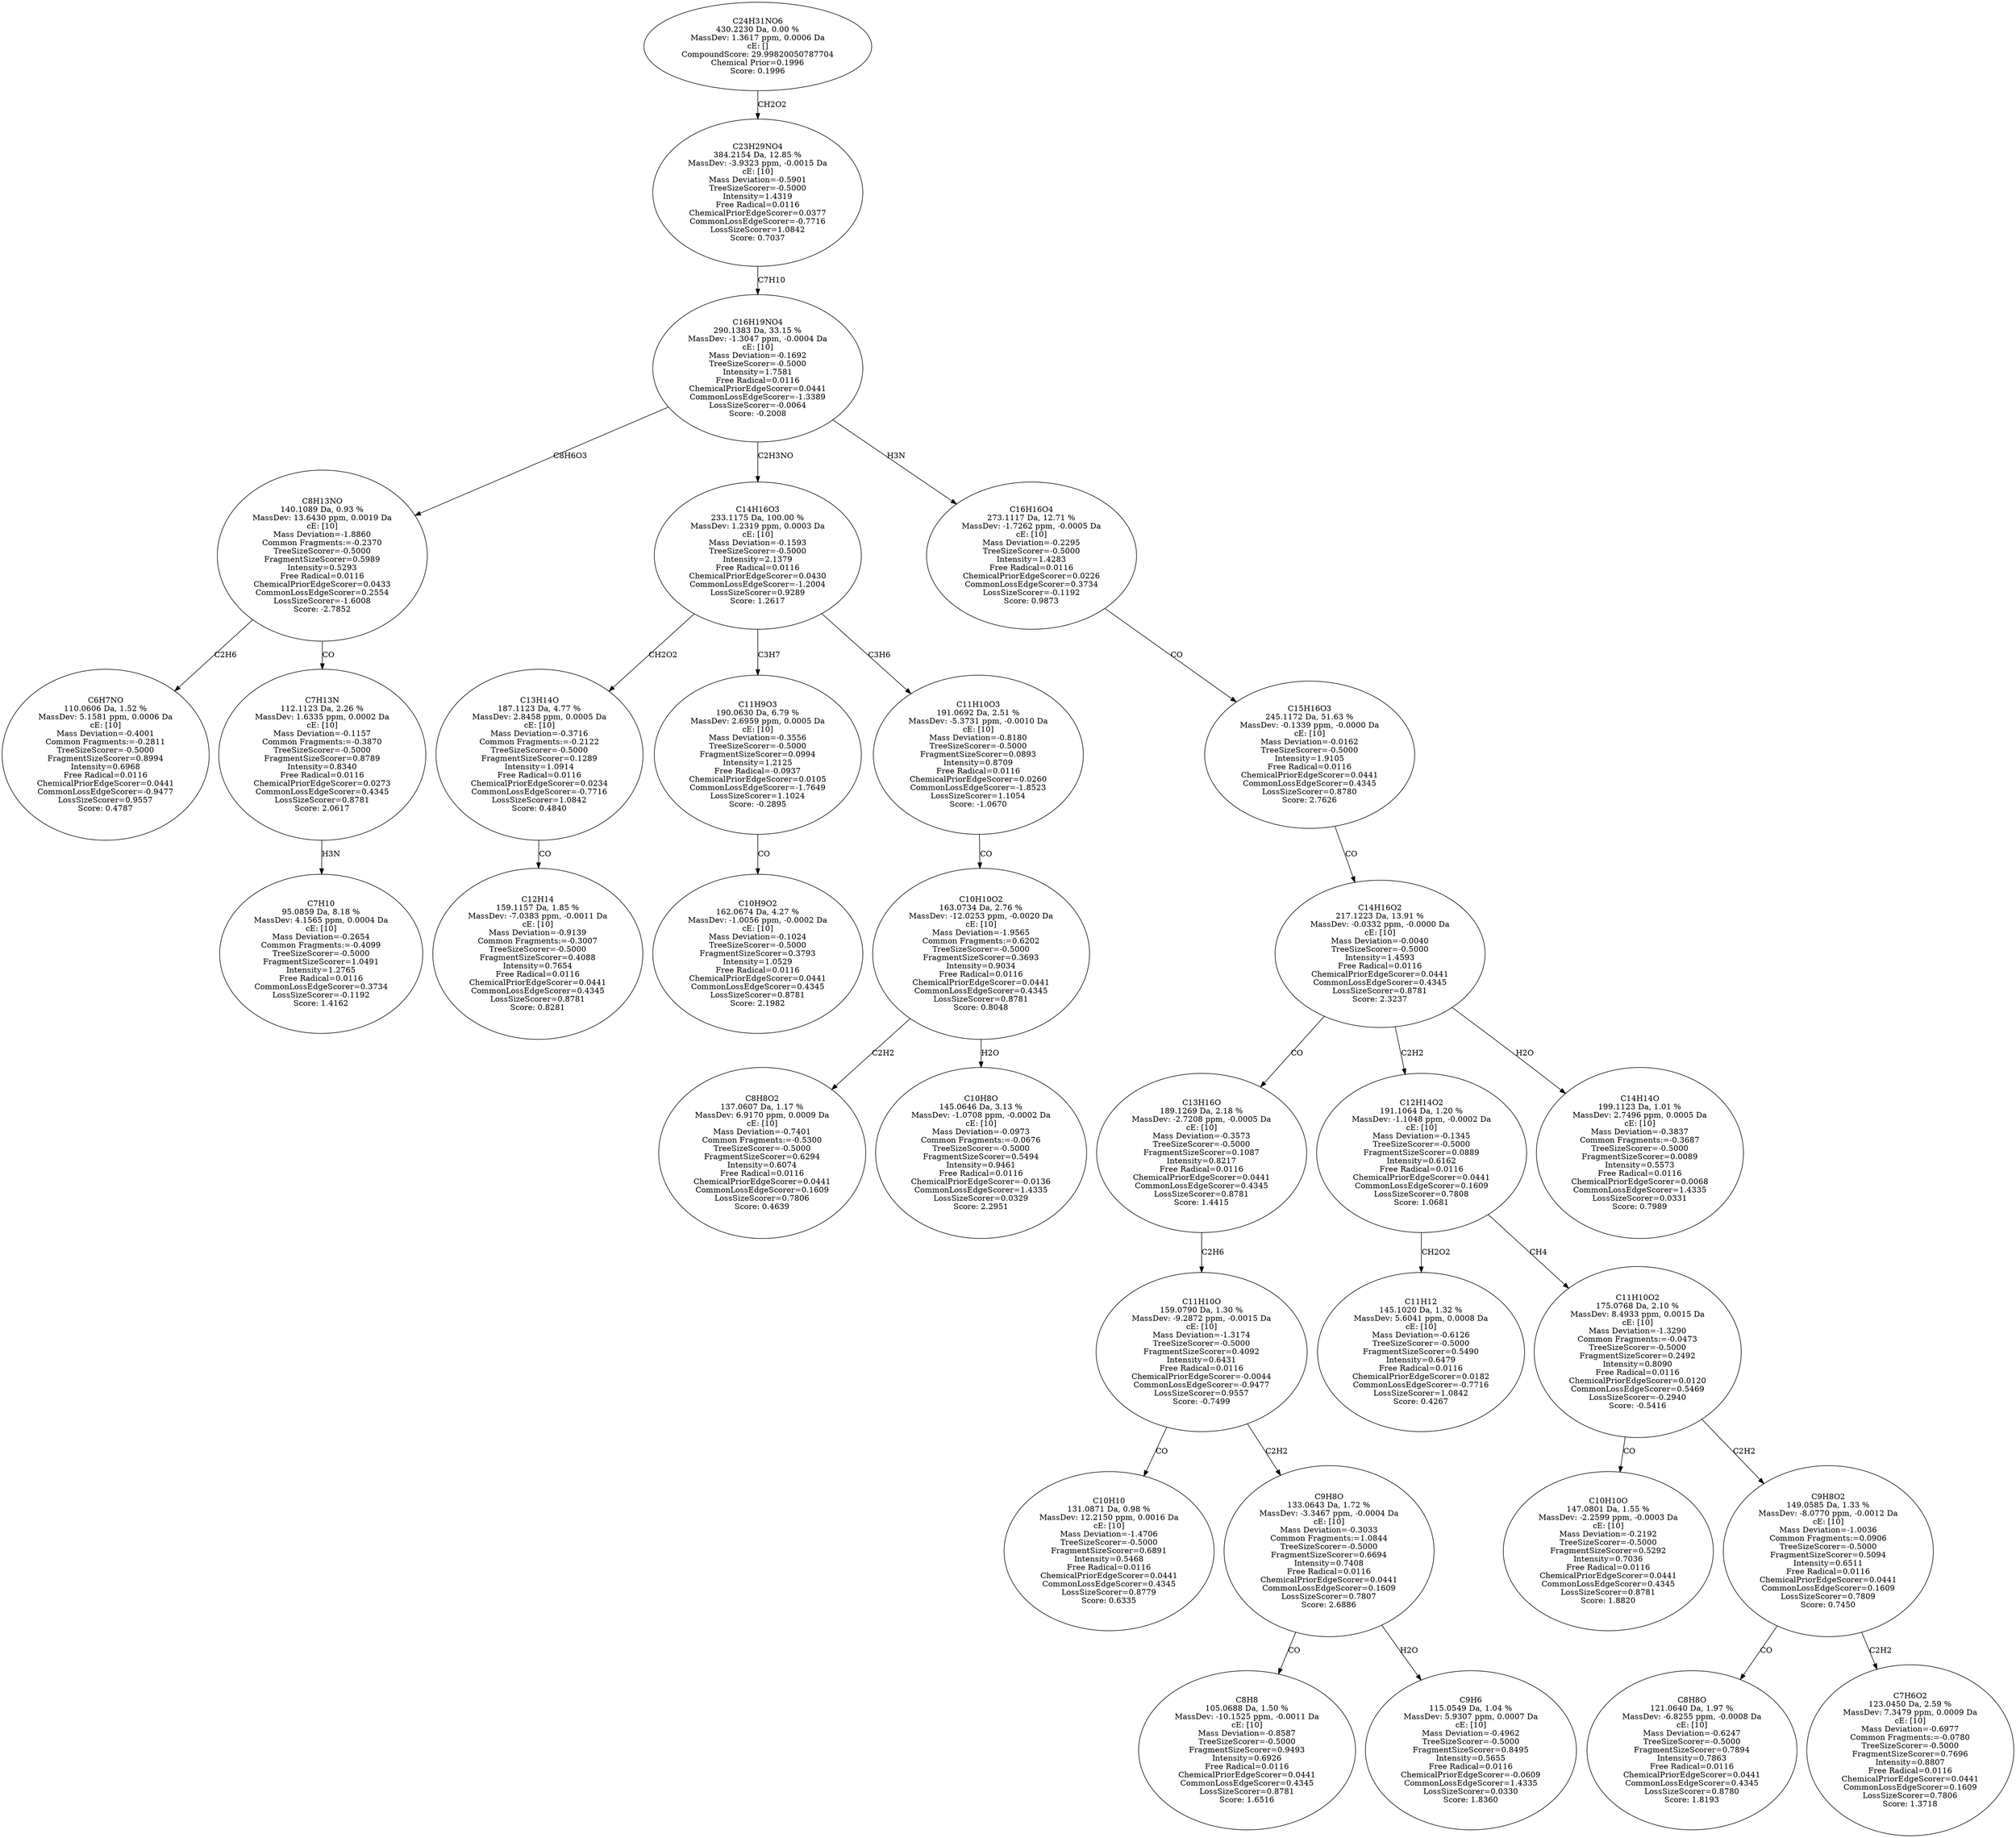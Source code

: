 strict digraph {
v1 [label="C6H7NO\n110.0606 Da, 1.52 %\nMassDev: 5.1581 ppm, 0.0006 Da\ncE: [10]\nMass Deviation=-0.4001\nCommon Fragments:=-0.2811\nTreeSizeScorer=-0.5000\nFragmentSizeScorer=0.8994\nIntensity=0.6968\nFree Radical=0.0116\nChemicalPriorEdgeScorer=0.0441\nCommonLossEdgeScorer=-0.9477\nLossSizeScorer=0.9557\nScore: 0.4787"];
v2 [label="C7H10\n95.0859 Da, 8.18 %\nMassDev: 4.1565 ppm, 0.0004 Da\ncE: [10]\nMass Deviation=-0.2654\nCommon Fragments:=-0.4099\nTreeSizeScorer=-0.5000\nFragmentSizeScorer=1.0491\nIntensity=1.2765\nFree Radical=0.0116\nCommonLossEdgeScorer=0.3734\nLossSizeScorer=-0.1192\nScore: 1.4162"];
v3 [label="C7H13N\n112.1123 Da, 2.26 %\nMassDev: 1.6335 ppm, 0.0002 Da\ncE: [10]\nMass Deviation=-0.1157\nCommon Fragments:=-0.3870\nTreeSizeScorer=-0.5000\nFragmentSizeScorer=0.8789\nIntensity=0.8340\nFree Radical=0.0116\nChemicalPriorEdgeScorer=0.0273\nCommonLossEdgeScorer=0.4345\nLossSizeScorer=0.8781\nScore: 2.0617"];
v4 [label="C8H13NO\n140.1089 Da, 0.93 %\nMassDev: 13.6430 ppm, 0.0019 Da\ncE: [10]\nMass Deviation=-1.8860\nCommon Fragments:=-0.2370\nTreeSizeScorer=-0.5000\nFragmentSizeScorer=0.5989\nIntensity=0.5293\nFree Radical=0.0116\nChemicalPriorEdgeScorer=0.0433\nCommonLossEdgeScorer=0.2554\nLossSizeScorer=-1.6008\nScore: -2.7852"];
v5 [label="C12H14\n159.1157 Da, 1.85 %\nMassDev: -7.0383 ppm, -0.0011 Da\ncE: [10]\nMass Deviation=-0.9139\nCommon Fragments:=-0.3007\nTreeSizeScorer=-0.5000\nFragmentSizeScorer=0.4088\nIntensity=0.7654\nFree Radical=0.0116\nChemicalPriorEdgeScorer=0.0441\nCommonLossEdgeScorer=0.4345\nLossSizeScorer=0.8781\nScore: 0.8281"];
v6 [label="C13H14O\n187.1123 Da, 4.77 %\nMassDev: 2.8458 ppm, 0.0005 Da\ncE: [10]\nMass Deviation=-0.3716\nCommon Fragments:=-0.2122\nTreeSizeScorer=-0.5000\nFragmentSizeScorer=0.1289\nIntensity=1.0914\nFree Radical=0.0116\nChemicalPriorEdgeScorer=0.0234\nCommonLossEdgeScorer=-0.7716\nLossSizeScorer=1.0842\nScore: 0.4840"];
v7 [label="C10H9O2\n162.0674 Da, 4.27 %\nMassDev: -1.0056 ppm, -0.0002 Da\ncE: [10]\nMass Deviation=-0.1024\nTreeSizeScorer=-0.5000\nFragmentSizeScorer=0.3793\nIntensity=1.0529\nFree Radical=0.0116\nChemicalPriorEdgeScorer=0.0441\nCommonLossEdgeScorer=0.4345\nLossSizeScorer=0.8781\nScore: 2.1982"];
v8 [label="C11H9O3\n190.0630 Da, 6.79 %\nMassDev: 2.6959 ppm, 0.0005 Da\ncE: [10]\nMass Deviation=-0.3556\nTreeSizeScorer=-0.5000\nFragmentSizeScorer=0.0994\nIntensity=1.2125\nFree Radical=-0.0937\nChemicalPriorEdgeScorer=0.0105\nCommonLossEdgeScorer=-1.7649\nLossSizeScorer=1.1024\nScore: -0.2895"];
v9 [label="C8H8O2\n137.0607 Da, 1.17 %\nMassDev: 6.9170 ppm, 0.0009 Da\ncE: [10]\nMass Deviation=-0.7401\nCommon Fragments:=-0.5300\nTreeSizeScorer=-0.5000\nFragmentSizeScorer=0.6294\nIntensity=0.6074\nFree Radical=0.0116\nChemicalPriorEdgeScorer=0.0441\nCommonLossEdgeScorer=0.1609\nLossSizeScorer=0.7806\nScore: 0.4639"];
v10 [label="C10H8O\n145.0646 Da, 3.13 %\nMassDev: -1.0708 ppm, -0.0002 Da\ncE: [10]\nMass Deviation=-0.0973\nCommon Fragments:=-0.0676\nTreeSizeScorer=-0.5000\nFragmentSizeScorer=0.5494\nIntensity=0.9461\nFree Radical=0.0116\nChemicalPriorEdgeScorer=-0.0136\nCommonLossEdgeScorer=1.4335\nLossSizeScorer=0.0329\nScore: 2.2951"];
v11 [label="C10H10O2\n163.0734 Da, 2.76 %\nMassDev: -12.0253 ppm, -0.0020 Da\ncE: [10]\nMass Deviation=-1.9565\nCommon Fragments:=0.6202\nTreeSizeScorer=-0.5000\nFragmentSizeScorer=0.3693\nIntensity=0.9034\nFree Radical=0.0116\nChemicalPriorEdgeScorer=0.0441\nCommonLossEdgeScorer=0.4345\nLossSizeScorer=0.8781\nScore: 0.8048"];
v12 [label="C11H10O3\n191.0692 Da, 2.51 %\nMassDev: -5.3731 ppm, -0.0010 Da\ncE: [10]\nMass Deviation=-0.8180\nTreeSizeScorer=-0.5000\nFragmentSizeScorer=0.0893\nIntensity=0.8709\nFree Radical=0.0116\nChemicalPriorEdgeScorer=0.0260\nCommonLossEdgeScorer=-1.8523\nLossSizeScorer=1.1054\nScore: -1.0670"];
v13 [label="C14H16O3\n233.1175 Da, 100.00 %\nMassDev: 1.2319 ppm, 0.0003 Da\ncE: [10]\nMass Deviation=-0.1593\nTreeSizeScorer=-0.5000\nIntensity=2.1379\nFree Radical=0.0116\nChemicalPriorEdgeScorer=0.0430\nCommonLossEdgeScorer=-1.2004\nLossSizeScorer=0.9289\nScore: 1.2617"];
v14 [label="C10H10\n131.0871 Da, 0.98 %\nMassDev: 12.2150 ppm, 0.0016 Da\ncE: [10]\nMass Deviation=-1.4706\nTreeSizeScorer=-0.5000\nFragmentSizeScorer=0.6891\nIntensity=0.5468\nFree Radical=0.0116\nChemicalPriorEdgeScorer=0.0441\nCommonLossEdgeScorer=0.4345\nLossSizeScorer=0.8779\nScore: 0.6335"];
v15 [label="C8H8\n105.0688 Da, 1.50 %\nMassDev: -10.1525 ppm, -0.0011 Da\ncE: [10]\nMass Deviation=-0.8587\nTreeSizeScorer=-0.5000\nFragmentSizeScorer=0.9493\nIntensity=0.6926\nFree Radical=0.0116\nChemicalPriorEdgeScorer=0.0441\nCommonLossEdgeScorer=0.4345\nLossSizeScorer=0.8781\nScore: 1.6516"];
v16 [label="C9H6\n115.0549 Da, 1.04 %\nMassDev: 5.9307 ppm, 0.0007 Da\ncE: [10]\nMass Deviation=-0.4962\nTreeSizeScorer=-0.5000\nFragmentSizeScorer=0.8495\nIntensity=0.5655\nFree Radical=0.0116\nChemicalPriorEdgeScorer=-0.0609\nCommonLossEdgeScorer=1.4335\nLossSizeScorer=0.0330\nScore: 1.8360"];
v17 [label="C9H8O\n133.0643 Da, 1.72 %\nMassDev: -3.3467 ppm, -0.0004 Da\ncE: [10]\nMass Deviation=-0.3033\nCommon Fragments:=1.0844\nTreeSizeScorer=-0.5000\nFragmentSizeScorer=0.6694\nIntensity=0.7408\nFree Radical=0.0116\nChemicalPriorEdgeScorer=0.0441\nCommonLossEdgeScorer=0.1609\nLossSizeScorer=0.7807\nScore: 2.6886"];
v18 [label="C11H10O\n159.0790 Da, 1.30 %\nMassDev: -9.2872 ppm, -0.0015 Da\ncE: [10]\nMass Deviation=-1.3174\nTreeSizeScorer=-0.5000\nFragmentSizeScorer=0.4092\nIntensity=0.6431\nFree Radical=0.0116\nChemicalPriorEdgeScorer=-0.0044\nCommonLossEdgeScorer=-0.9477\nLossSizeScorer=0.9557\nScore: -0.7499"];
v19 [label="C13H16O\n189.1269 Da, 2.18 %\nMassDev: -2.7208 ppm, -0.0005 Da\ncE: [10]\nMass Deviation=-0.3573\nTreeSizeScorer=-0.5000\nFragmentSizeScorer=0.1087\nIntensity=0.8217\nFree Radical=0.0116\nChemicalPriorEdgeScorer=0.0441\nCommonLossEdgeScorer=0.4345\nLossSizeScorer=0.8781\nScore: 1.4415"];
v20 [label="C11H12\n145.1020 Da, 1.32 %\nMassDev: 5.6041 ppm, 0.0008 Da\ncE: [10]\nMass Deviation=-0.6126\nTreeSizeScorer=-0.5000\nFragmentSizeScorer=0.5490\nIntensity=0.6479\nFree Radical=0.0116\nChemicalPriorEdgeScorer=0.0182\nCommonLossEdgeScorer=-0.7716\nLossSizeScorer=1.0842\nScore: 0.4267"];
v21 [label="C10H10O\n147.0801 Da, 1.55 %\nMassDev: -2.2599 ppm, -0.0003 Da\ncE: [10]\nMass Deviation=-0.2192\nTreeSizeScorer=-0.5000\nFragmentSizeScorer=0.5292\nIntensity=0.7036\nFree Radical=0.0116\nChemicalPriorEdgeScorer=0.0441\nCommonLossEdgeScorer=0.4345\nLossSizeScorer=0.8781\nScore: 1.8820"];
v22 [label="C8H8O\n121.0640 Da, 1.97 %\nMassDev: -6.8255 ppm, -0.0008 Da\ncE: [10]\nMass Deviation=-0.6247\nTreeSizeScorer=-0.5000\nFragmentSizeScorer=0.7894\nIntensity=0.7863\nFree Radical=0.0116\nChemicalPriorEdgeScorer=0.0441\nCommonLossEdgeScorer=0.4345\nLossSizeScorer=0.8780\nScore: 1.8193"];
v23 [label="C7H6O2\n123.0450 Da, 2.59 %\nMassDev: 7.3479 ppm, 0.0009 Da\ncE: [10]\nMass Deviation=-0.6977\nCommon Fragments:=-0.0780\nTreeSizeScorer=-0.5000\nFragmentSizeScorer=0.7696\nIntensity=0.8807\nFree Radical=0.0116\nChemicalPriorEdgeScorer=0.0441\nCommonLossEdgeScorer=0.1609\nLossSizeScorer=0.7806\nScore: 1.3718"];
v24 [label="C9H8O2\n149.0585 Da, 1.33 %\nMassDev: -8.0770 ppm, -0.0012 Da\ncE: [10]\nMass Deviation=-1.0036\nCommon Fragments:=0.0906\nTreeSizeScorer=-0.5000\nFragmentSizeScorer=0.5094\nIntensity=0.6511\nFree Radical=0.0116\nChemicalPriorEdgeScorer=0.0441\nCommonLossEdgeScorer=0.1609\nLossSizeScorer=0.7809\nScore: 0.7450"];
v25 [label="C11H10O2\n175.0768 Da, 2.10 %\nMassDev: 8.4933 ppm, 0.0015 Da\ncE: [10]\nMass Deviation=-1.3290\nCommon Fragments:=-0.0473\nTreeSizeScorer=-0.5000\nFragmentSizeScorer=0.2492\nIntensity=0.8090\nFree Radical=0.0116\nChemicalPriorEdgeScorer=0.0120\nCommonLossEdgeScorer=0.5469\nLossSizeScorer=-0.2940\nScore: -0.5416"];
v26 [label="C12H14O2\n191.1064 Da, 1.20 %\nMassDev: -1.1048 ppm, -0.0002 Da\ncE: [10]\nMass Deviation=-0.1345\nTreeSizeScorer=-0.5000\nFragmentSizeScorer=0.0889\nIntensity=0.6162\nFree Radical=0.0116\nChemicalPriorEdgeScorer=0.0441\nCommonLossEdgeScorer=0.1609\nLossSizeScorer=0.7808\nScore: 1.0681"];
v27 [label="C14H14O\n199.1123 Da, 1.01 %\nMassDev: 2.7496 ppm, 0.0005 Da\ncE: [10]\nMass Deviation=-0.3837\nCommon Fragments:=-0.3687\nTreeSizeScorer=-0.5000\nFragmentSizeScorer=0.0089\nIntensity=0.5573\nFree Radical=0.0116\nChemicalPriorEdgeScorer=0.0068\nCommonLossEdgeScorer=1.4335\nLossSizeScorer=0.0331\nScore: 0.7989"];
v28 [label="C14H16O2\n217.1223 Da, 13.91 %\nMassDev: -0.0332 ppm, -0.0000 Da\ncE: [10]\nMass Deviation=-0.0040\nTreeSizeScorer=-0.5000\nIntensity=1.4593\nFree Radical=0.0116\nChemicalPriorEdgeScorer=0.0441\nCommonLossEdgeScorer=0.4345\nLossSizeScorer=0.8781\nScore: 2.3237"];
v29 [label="C15H16O3\n245.1172 Da, 51.63 %\nMassDev: -0.1339 ppm, -0.0000 Da\ncE: [10]\nMass Deviation=-0.0162\nTreeSizeScorer=-0.5000\nIntensity=1.9105\nFree Radical=0.0116\nChemicalPriorEdgeScorer=0.0441\nCommonLossEdgeScorer=0.4345\nLossSizeScorer=0.8780\nScore: 2.7626"];
v30 [label="C16H16O4\n273.1117 Da, 12.71 %\nMassDev: -1.7262 ppm, -0.0005 Da\ncE: [10]\nMass Deviation=-0.2295\nTreeSizeScorer=-0.5000\nIntensity=1.4283\nFree Radical=0.0116\nChemicalPriorEdgeScorer=0.0226\nCommonLossEdgeScorer=0.3734\nLossSizeScorer=-0.1192\nScore: 0.9873"];
v31 [label="C16H19NO4\n290.1383 Da, 33.15 %\nMassDev: -1.3047 ppm, -0.0004 Da\ncE: [10]\nMass Deviation=-0.1692\nTreeSizeScorer=-0.5000\nIntensity=1.7581\nFree Radical=0.0116\nChemicalPriorEdgeScorer=0.0441\nCommonLossEdgeScorer=-1.3389\nLossSizeScorer=-0.0064\nScore: -0.2008"];
v32 [label="C23H29NO4\n384.2154 Da, 12.85 %\nMassDev: -3.9323 ppm, -0.0015 Da\ncE: [10]\nMass Deviation=-0.5901\nTreeSizeScorer=-0.5000\nIntensity=1.4319\nFree Radical=0.0116\nChemicalPriorEdgeScorer=0.0377\nCommonLossEdgeScorer=-0.7716\nLossSizeScorer=1.0842\nScore: 0.7037"];
v33 [label="C24H31NO6\n430.2230 Da, 0.00 %\nMassDev: 1.3617 ppm, 0.0006 Da\ncE: []\nCompoundScore: 29.99820050787704\nChemical Prior=0.1996\nScore: 0.1996"];
v4 -> v1 [label="C2H6"];
v3 -> v2 [label="H3N"];
v4 -> v3 [label="CO"];
v31 -> v4 [label="C8H6O3"];
v6 -> v5 [label="CO"];
v13 -> v6 [label="CH2O2"];
v8 -> v7 [label="CO"];
v13 -> v8 [label="C3H7"];
v11 -> v9 [label="C2H2"];
v11 -> v10 [label="H2O"];
v12 -> v11 [label="CO"];
v13 -> v12 [label="C3H6"];
v31 -> v13 [label="C2H3NO"];
v18 -> v14 [label="CO"];
v17 -> v15 [label="CO"];
v17 -> v16 [label="H2O"];
v18 -> v17 [label="C2H2"];
v19 -> v18 [label="C2H6"];
v28 -> v19 [label="CO"];
v26 -> v20 [label="CH2O2"];
v25 -> v21 [label="CO"];
v24 -> v22 [label="CO"];
v24 -> v23 [label="C2H2"];
v25 -> v24 [label="C2H2"];
v26 -> v25 [label="CH4"];
v28 -> v26 [label="C2H2"];
v28 -> v27 [label="H2O"];
v29 -> v28 [label="CO"];
v30 -> v29 [label="CO"];
v31 -> v30 [label="H3N"];
v32 -> v31 [label="C7H10"];
v33 -> v32 [label="CH2O2"];
}
